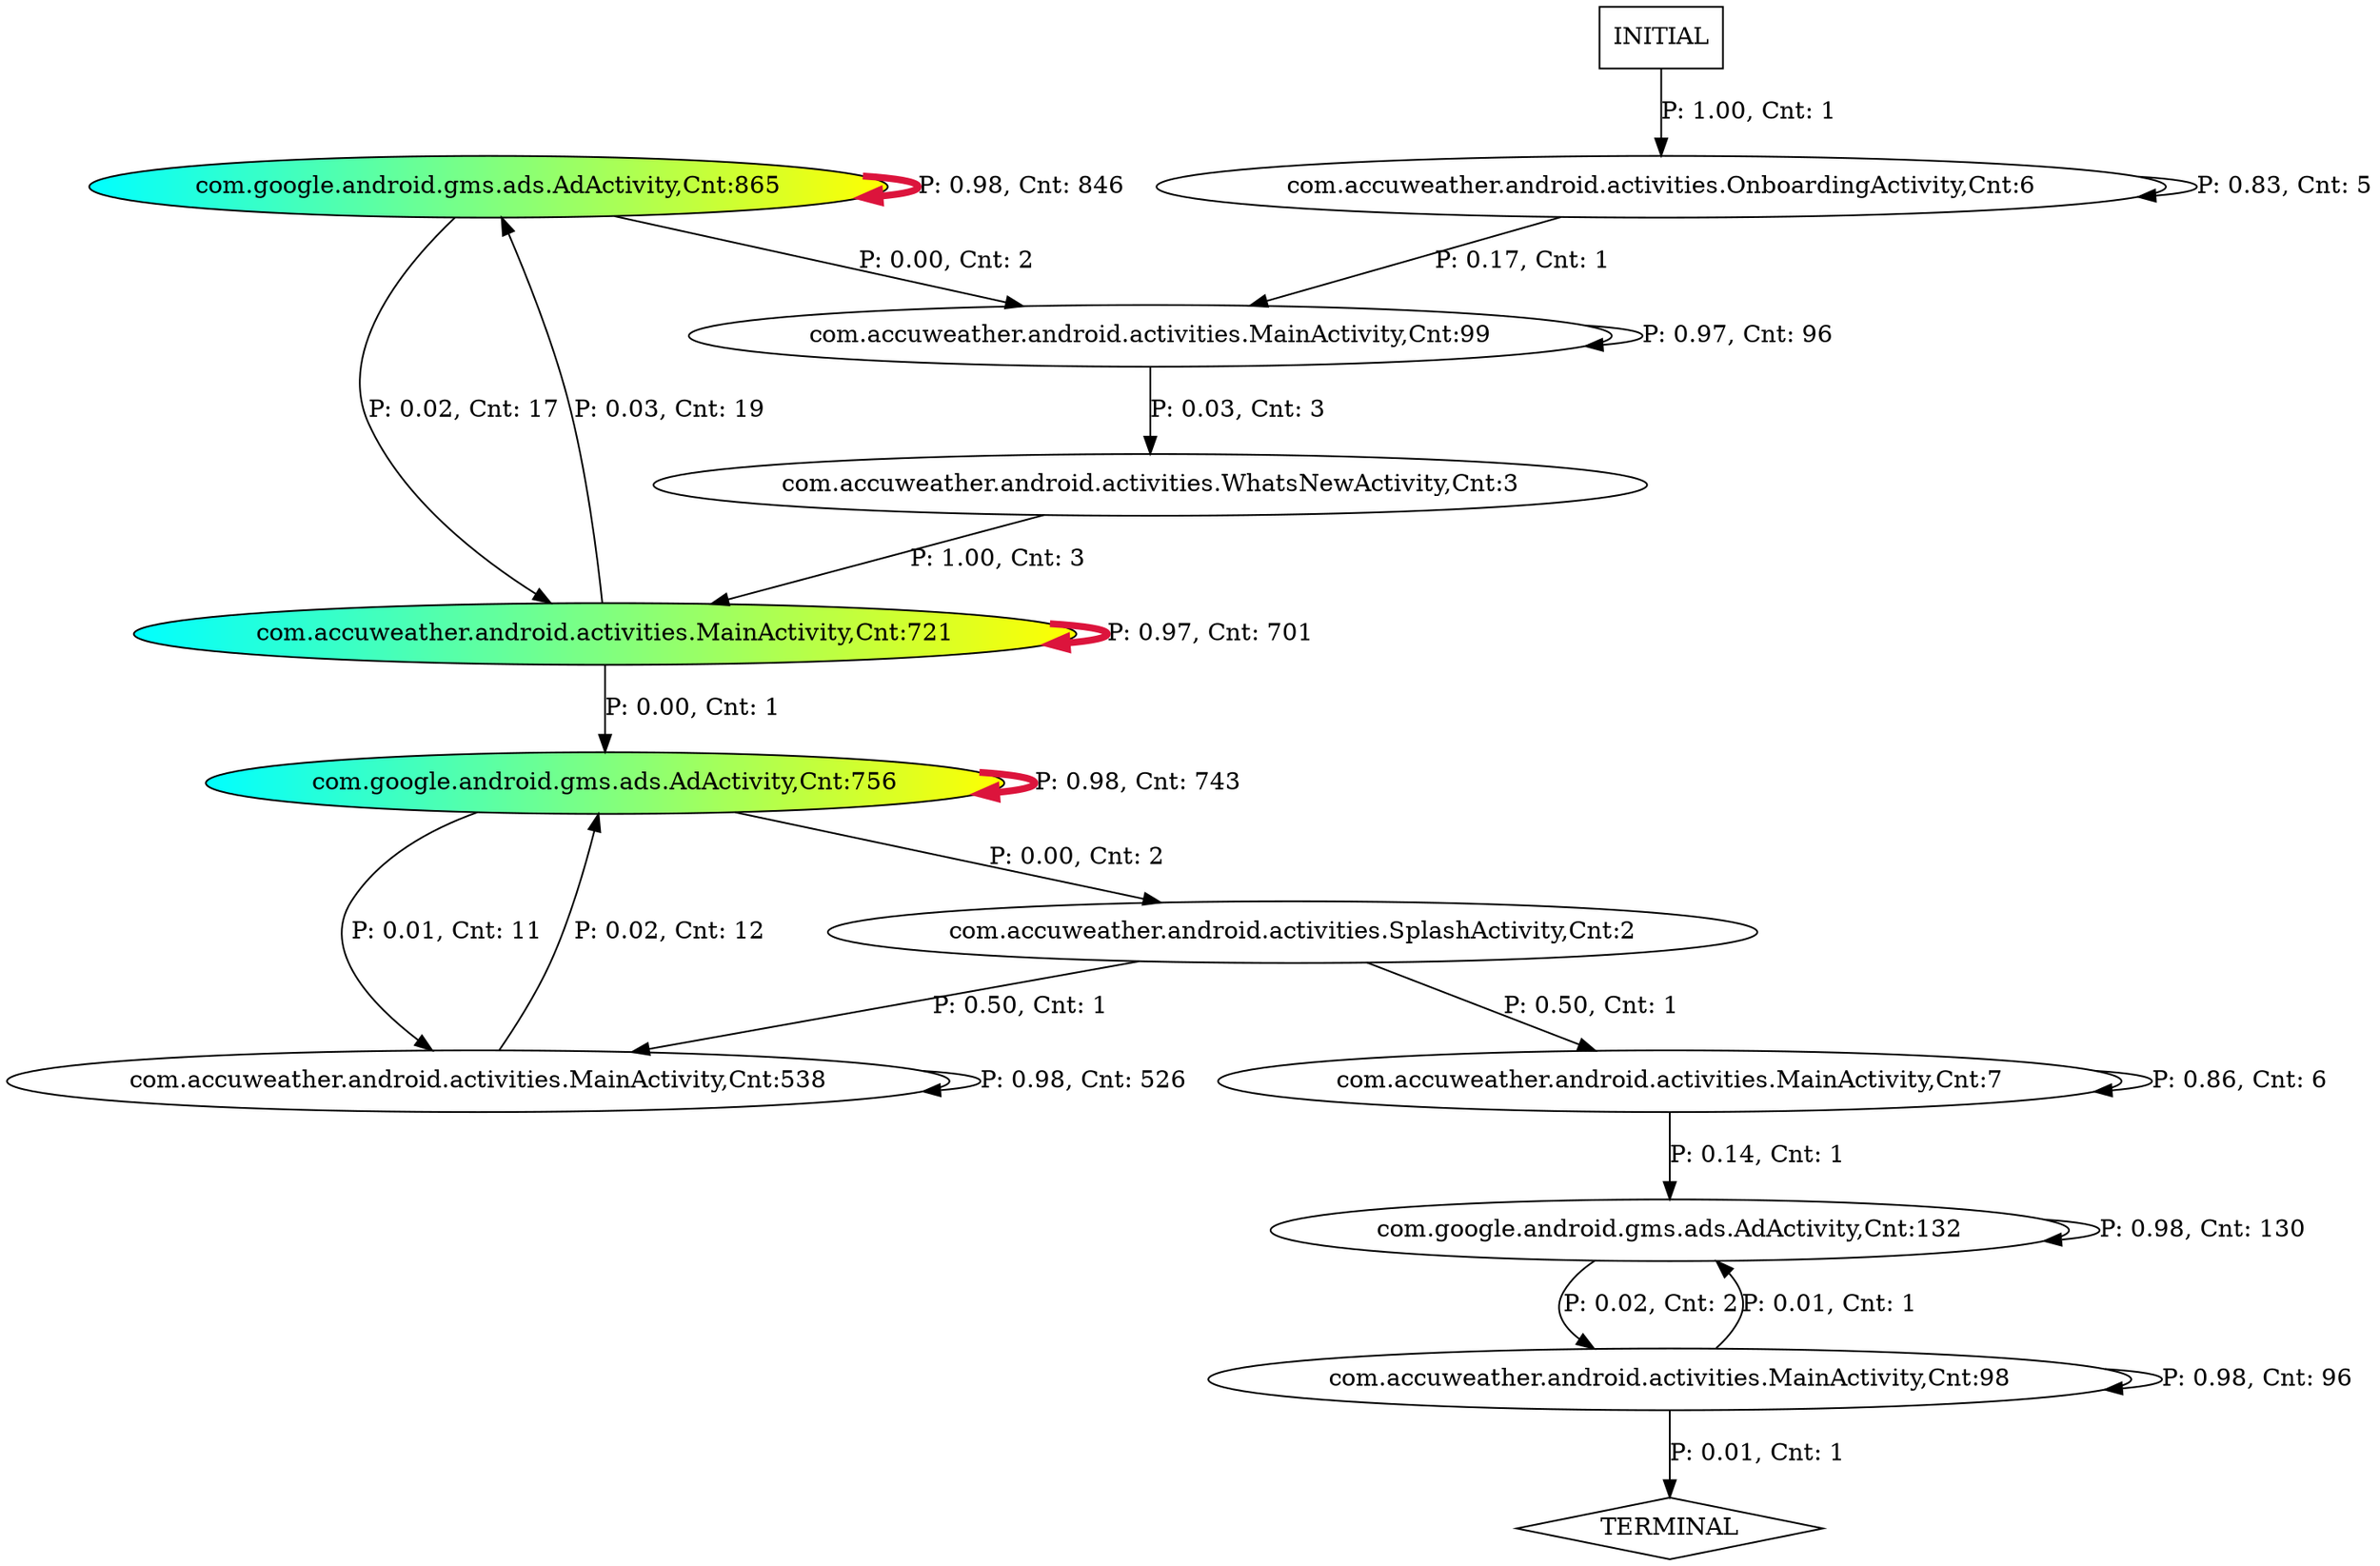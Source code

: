 digraph G {
  9 [label="com.google.android.gms.ads.AdActivity,Cnt:865", fillcolor="cyan:yellow", style="filled"];
  10 [label="com.google.android.gms.ads.AdActivity,Cnt:756", fillcolor="cyan:yellow", style="filled"];
  4 [label="com.accuweather.android.activities.MainActivity,Cnt:721", fillcolor="cyan:yellow", style="filled"];
  2 [label="com.accuweather.android.activities.MainActivity,Cnt:538"];
  8 [label="com.google.android.gms.ads.AdActivity,Cnt:132"];
  1 [label="com.accuweather.android.activities.MainActivity,Cnt:99"];
  3 [label="com.accuweather.android.activities.MainActivity,Cnt:98"];
  0 [label="com.accuweather.android.activities.MainActivity,Cnt:7"];
  5 [label="com.accuweather.android.activities.OnboardingActivity,Cnt:6"];
  7 [label="com.accuweather.android.activities.WhatsNewActivity,Cnt:3"];
  6 [label="com.accuweather.android.activities.SplashActivity,Cnt:2"];
  11 [label="TERMINAL",shape=diamond];
  12 [label="INITIAL",shape=box];
9->9 [label="P: 0.98, Cnt: 846", color="crimson", penwidth=4];
10->10 [label="P: 0.98, Cnt: 743", color="crimson", penwidth=4];
4->4 [label="P: 0.97, Cnt: 701", color="crimson", penwidth=4];
2->2 [label="P: 0.98, Cnt: 526"];
8->8 [label="P: 0.98, Cnt: 130"];
1->1 [label="P: 0.97, Cnt: 96"];
3->3 [label="P: 0.98, Cnt: 96"];
4->9 [label="P: 0.03, Cnt: 19"];
9->4 [label="P: 0.02, Cnt: 17"];
2->10 [label="P: 0.02, Cnt: 12"];
10->2 [label="P: 0.01, Cnt: 11"];
0->0 [label="P: 0.86, Cnt: 6"];
5->5 [label="P: 0.83, Cnt: 5"];
1->7 [label="P: 0.03, Cnt: 3"];
7->4 [label="P: 1.00, Cnt: 3"];
8->3 [label="P: 0.02, Cnt: 2"];
9->1 [label="P: 0.00, Cnt: 2"];
10->6 [label="P: 0.00, Cnt: 2"];
0->8 [label="P: 0.14, Cnt: 1"];
3->8 [label="P: 0.01, Cnt: 1"];
3->11 [label="P: 0.01, Cnt: 1"];
4->10 [label="P: 0.00, Cnt: 1"];
5->1 [label="P: 0.17, Cnt: 1"];
6->0 [label="P: 0.50, Cnt: 1"];
6->2 [label="P: 0.50, Cnt: 1"];
12->5 [label="P: 1.00, Cnt: 1"];
}
